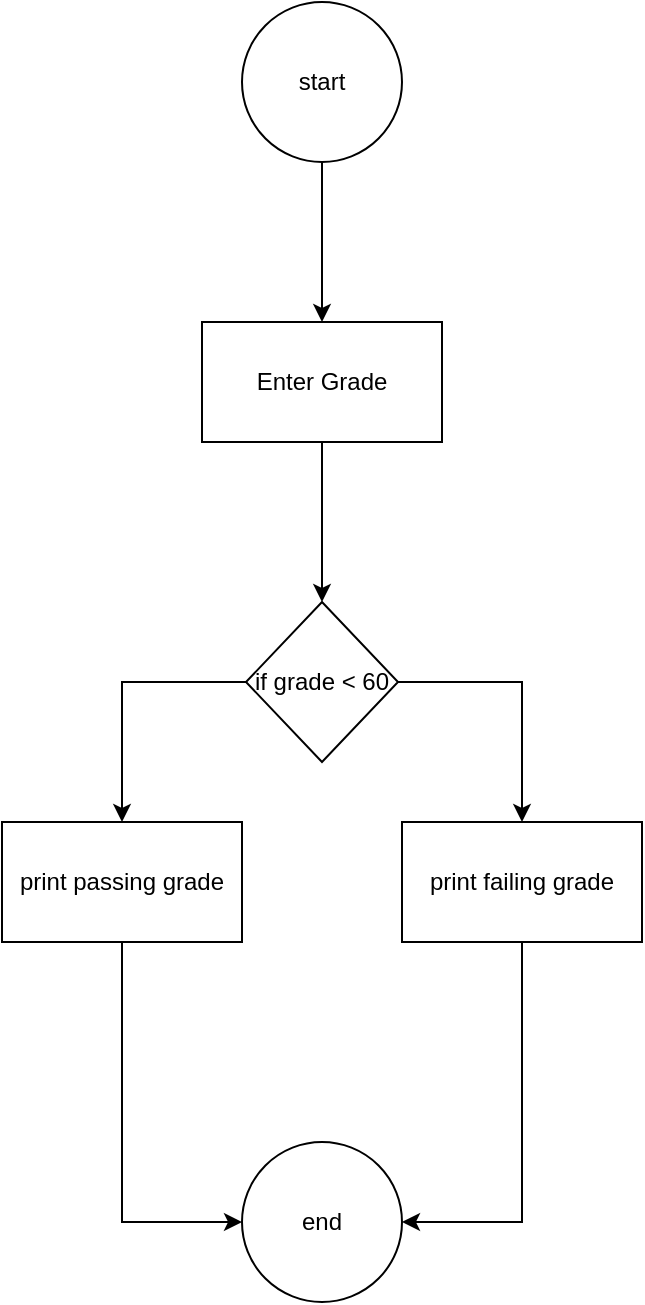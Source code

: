<mxfile version="15.0.1" type="github">
  <diagram id="C5RBs43oDa-KdzZeNtuy" name="Page-1">
    <mxGraphModel dx="1502" dy="673" grid="1" gridSize="10" guides="1" tooltips="1" connect="1" arrows="1" fold="1" page="1" pageScale="1" pageWidth="827" pageHeight="1169" math="0" shadow="0">
      <root>
        <mxCell id="WIyWlLk6GJQsqaUBKTNV-0" />
        <mxCell id="WIyWlLk6GJQsqaUBKTNV-1" parent="WIyWlLk6GJQsqaUBKTNV-0" />
        <mxCell id="7ugrbNDjInq6VxTkpWoA-11" style="edgeStyle=orthogonalEdgeStyle;rounded=0;orthogonalLoop=1;jettySize=auto;html=1;exitX=0.5;exitY=1;exitDx=0;exitDy=0;entryX=0.5;entryY=0;entryDx=0;entryDy=0;" edge="1" parent="WIyWlLk6GJQsqaUBKTNV-1" source="7ugrbNDjInq6VxTkpWoA-0" target="7ugrbNDjInq6VxTkpWoA-3">
          <mxGeometry relative="1" as="geometry" />
        </mxCell>
        <mxCell id="7ugrbNDjInq6VxTkpWoA-0" value="Enter Grade" style="rounded=0;whiteSpace=wrap;html=1;" vertex="1" parent="WIyWlLk6GJQsqaUBKTNV-1">
          <mxGeometry x="354" y="220" width="120" height="60" as="geometry" />
        </mxCell>
        <mxCell id="7ugrbNDjInq6VxTkpWoA-9" style="edgeStyle=orthogonalEdgeStyle;rounded=0;orthogonalLoop=1;jettySize=auto;html=1;exitX=1;exitY=0.5;exitDx=0;exitDy=0;entryX=0.5;entryY=0;entryDx=0;entryDy=0;" edge="1" parent="WIyWlLk6GJQsqaUBKTNV-1" source="7ugrbNDjInq6VxTkpWoA-3" target="7ugrbNDjInq6VxTkpWoA-4">
          <mxGeometry relative="1" as="geometry" />
        </mxCell>
        <mxCell id="7ugrbNDjInq6VxTkpWoA-10" style="edgeStyle=orthogonalEdgeStyle;rounded=0;orthogonalLoop=1;jettySize=auto;html=1;exitX=0;exitY=0.5;exitDx=0;exitDy=0;entryX=0.5;entryY=0;entryDx=0;entryDy=0;" edge="1" parent="WIyWlLk6GJQsqaUBKTNV-1" source="7ugrbNDjInq6VxTkpWoA-3" target="7ugrbNDjInq6VxTkpWoA-5">
          <mxGeometry relative="1" as="geometry" />
        </mxCell>
        <mxCell id="7ugrbNDjInq6VxTkpWoA-3" value="if grade &amp;lt; 60" style="rhombus;whiteSpace=wrap;html=1;" vertex="1" parent="WIyWlLk6GJQsqaUBKTNV-1">
          <mxGeometry x="376" y="360" width="76" height="80" as="geometry" />
        </mxCell>
        <mxCell id="7ugrbNDjInq6VxTkpWoA-14" style="edgeStyle=orthogonalEdgeStyle;rounded=0;orthogonalLoop=1;jettySize=auto;html=1;exitX=0.5;exitY=1;exitDx=0;exitDy=0;entryX=1;entryY=0.5;entryDx=0;entryDy=0;" edge="1" parent="WIyWlLk6GJQsqaUBKTNV-1" source="7ugrbNDjInq6VxTkpWoA-4" target="7ugrbNDjInq6VxTkpWoA-7">
          <mxGeometry relative="1" as="geometry" />
        </mxCell>
        <mxCell id="7ugrbNDjInq6VxTkpWoA-4" value="print failing grade" style="rounded=0;whiteSpace=wrap;html=1;" vertex="1" parent="WIyWlLk6GJQsqaUBKTNV-1">
          <mxGeometry x="454" y="470" width="120" height="60" as="geometry" />
        </mxCell>
        <mxCell id="7ugrbNDjInq6VxTkpWoA-13" style="edgeStyle=orthogonalEdgeStyle;rounded=0;orthogonalLoop=1;jettySize=auto;html=1;exitX=0.5;exitY=1;exitDx=0;exitDy=0;entryX=0;entryY=0.5;entryDx=0;entryDy=0;" edge="1" parent="WIyWlLk6GJQsqaUBKTNV-1" source="7ugrbNDjInq6VxTkpWoA-5" target="7ugrbNDjInq6VxTkpWoA-7">
          <mxGeometry relative="1" as="geometry" />
        </mxCell>
        <mxCell id="7ugrbNDjInq6VxTkpWoA-5" value="print passing grade" style="rounded=0;whiteSpace=wrap;html=1;" vertex="1" parent="WIyWlLk6GJQsqaUBKTNV-1">
          <mxGeometry x="254" y="470" width="120" height="60" as="geometry" />
        </mxCell>
        <mxCell id="7ugrbNDjInq6VxTkpWoA-12" style="edgeStyle=orthogonalEdgeStyle;rounded=0;orthogonalLoop=1;jettySize=auto;html=1;exitX=0.5;exitY=1;exitDx=0;exitDy=0;entryX=0.5;entryY=0;entryDx=0;entryDy=0;" edge="1" parent="WIyWlLk6GJQsqaUBKTNV-1" source="7ugrbNDjInq6VxTkpWoA-6" target="7ugrbNDjInq6VxTkpWoA-0">
          <mxGeometry relative="1" as="geometry" />
        </mxCell>
        <mxCell id="7ugrbNDjInq6VxTkpWoA-6" value="start" style="ellipse;whiteSpace=wrap;html=1;aspect=fixed;" vertex="1" parent="WIyWlLk6GJQsqaUBKTNV-1">
          <mxGeometry x="374" y="60" width="80" height="80" as="geometry" />
        </mxCell>
        <mxCell id="7ugrbNDjInq6VxTkpWoA-7" value="end" style="ellipse;whiteSpace=wrap;html=1;aspect=fixed;" vertex="1" parent="WIyWlLk6GJQsqaUBKTNV-1">
          <mxGeometry x="374" y="630" width="80" height="80" as="geometry" />
        </mxCell>
      </root>
    </mxGraphModel>
  </diagram>
</mxfile>
